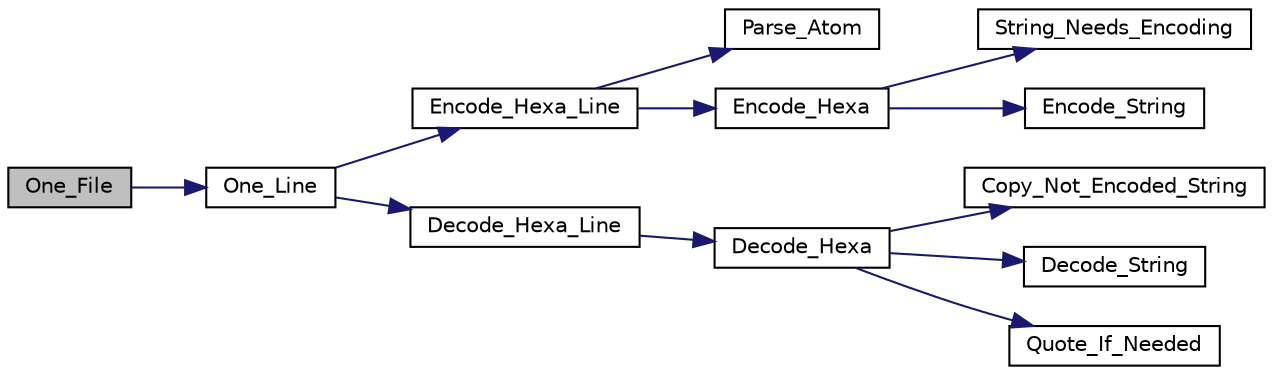 digraph "One_File"
{
  edge [fontname="Helvetica",fontsize="10",labelfontname="Helvetica",labelfontsize="10"];
  node [fontname="Helvetica",fontsize="10",shape=record];
  rankdir="LR";
  Node1 [label="One_File",height=0.2,width=0.4,color="black", fillcolor="grey75", style="filled", fontcolor="black"];
  Node1 -> Node2 [color="midnightblue",fontsize="10",style="solid",fontname="Helvetica"];
  Node2 [label="One_Line",height=0.2,width=0.4,color="black", fillcolor="white", style="filled",URL="$hexfilter_8c.html#a5b4118c0a610b05ac048f499ba62f1fc"];
  Node2 -> Node3 [color="midnightblue",fontsize="10",style="solid",fontname="Helvetica"];
  Node3 [label="Encode_Hexa_Line",height=0.2,width=0.4,color="black", fillcolor="white", style="filled",URL="$decode__hexa_8c.html#ac1bdc1aebcecaa025eef86983e0345aa"];
  Node3 -> Node4 [color="midnightblue",fontsize="10",style="solid",fontname="Helvetica"];
  Node4 [label="Parse_Atom",height=0.2,width=0.4,color="black", fillcolor="white", style="filled",URL="$decode__hexa_8c.html#acd8783daa9bbff9929bb74aa27d219e6"];
  Node3 -> Node5 [color="midnightblue",fontsize="10",style="solid",fontname="Helvetica"];
  Node5 [label="Encode_Hexa",height=0.2,width=0.4,color="black", fillcolor="white", style="filled",URL="$decode__hexa_8c.html#a0aad39c0b4397f86ad4f9b31a906dc98"];
  Node5 -> Node6 [color="midnightblue",fontsize="10",style="solid",fontname="Helvetica"];
  Node6 [label="String_Needs_Encoding",height=0.2,width=0.4,color="black", fillcolor="white", style="filled",URL="$decode__hexa_8c.html#a8a7fa7613a1d5fd2eede3eac2b5c3e14"];
  Node5 -> Node7 [color="midnightblue",fontsize="10",style="solid",fontname="Helvetica"];
  Node7 [label="Encode_String",height=0.2,width=0.4,color="black", fillcolor="white", style="filled",URL="$decode__hexa_8c.html#af030172e978318216d4d40234f0a3287"];
  Node2 -> Node8 [color="midnightblue",fontsize="10",style="solid",fontname="Helvetica"];
  Node8 [label="Decode_Hexa_Line",height=0.2,width=0.4,color="black", fillcolor="white", style="filled",URL="$decode__hexa_8c.html#a557b9e6f8b78d63874887b366cbc35ed"];
  Node8 -> Node9 [color="midnightblue",fontsize="10",style="solid",fontname="Helvetica"];
  Node9 [label="Decode_Hexa",height=0.2,width=0.4,color="black", fillcolor="white", style="filled",URL="$decode__hexa_8c.html#ae547227b9f8687b00400668f4aeae951"];
  Node9 -> Node10 [color="midnightblue",fontsize="10",style="solid",fontname="Helvetica"];
  Node10 [label="Copy_Not_Encoded_String",height=0.2,width=0.4,color="black", fillcolor="white", style="filled",URL="$decode__hexa_8c.html#a6cd498a8932910b95ff7330b6eec3635"];
  Node9 -> Node11 [color="midnightblue",fontsize="10",style="solid",fontname="Helvetica"];
  Node11 [label="Decode_String",height=0.2,width=0.4,color="black", fillcolor="white", style="filled",URL="$decode__hexa_8c.html#afc598f5c3844d4b1f2626a1e9d832502"];
  Node9 -> Node12 [color="midnightblue",fontsize="10",style="solid",fontname="Helvetica"];
  Node12 [label="Quote_If_Needed",height=0.2,width=0.4,color="black", fillcolor="white", style="filled",URL="$decode__hexa_8c.html#a73e82cee47b73949cbe8a0b906f560fe"];
}
